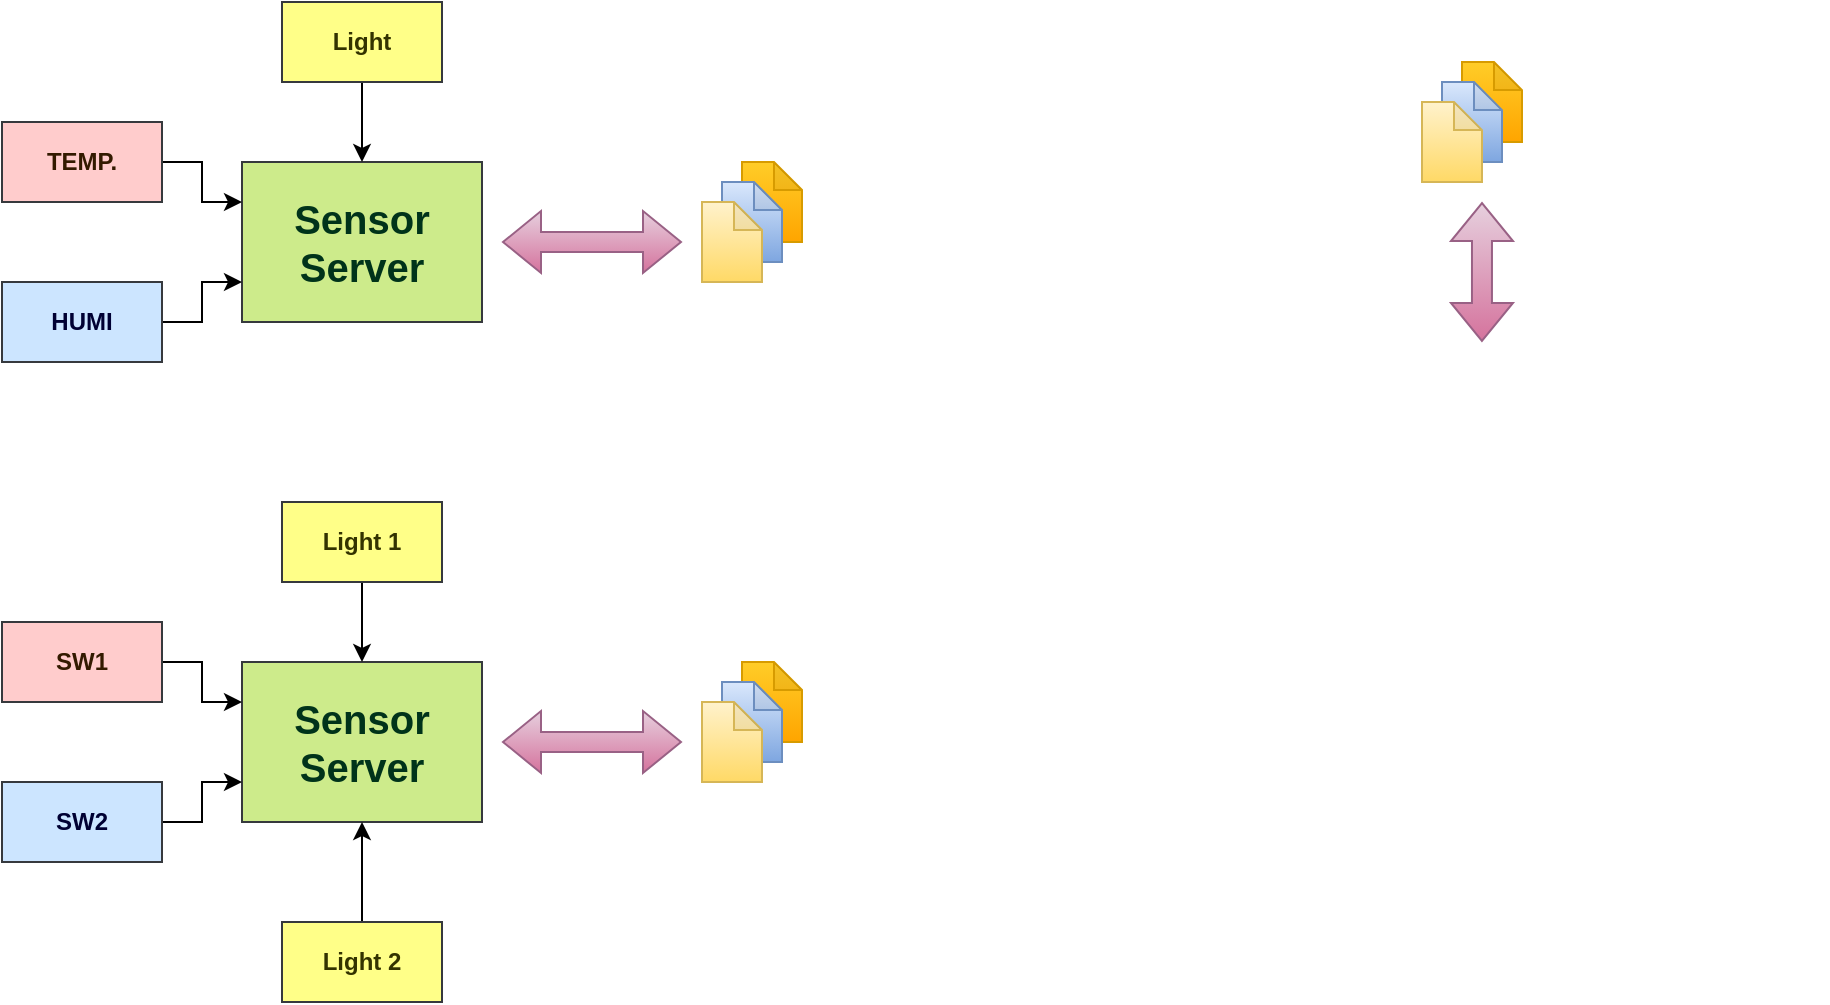 <mxfile version="22.1.21" type="device">
  <diagram name="Page-1" id="y-1cjle-SIBhv2Ze2WCQ">
    <mxGraphModel dx="1393" dy="823" grid="1" gridSize="10" guides="1" tooltips="1" connect="1" arrows="1" fold="1" page="1" pageScale="1" pageWidth="1169" pageHeight="827" math="0" shadow="0">
      <root>
        <mxCell id="0" />
        <mxCell id="1" parent="0" />
        <mxCell id="7reZL-gcOhA8HGRM4dM5-1" value="&lt;font color=&quot;#00331a&quot; style=&quot;font-size: 20px;&quot;&gt;Sensor Server&lt;/font&gt;" style="rounded=0;whiteSpace=wrap;html=1;fontStyle=1;fillColor=#cdeb8b;strokeColor=#36393d;" vertex="1" parent="1">
          <mxGeometry x="200" y="200" width="120" height="80" as="geometry" />
        </mxCell>
        <mxCell id="7reZL-gcOhA8HGRM4dM5-8" style="edgeStyle=orthogonalEdgeStyle;rounded=0;orthogonalLoop=1;jettySize=auto;html=1;entryX=0.5;entryY=0;entryDx=0;entryDy=0;fontStyle=1" edge="1" parent="1" source="7reZL-gcOhA8HGRM4dM5-3" target="7reZL-gcOhA8HGRM4dM5-1">
          <mxGeometry relative="1" as="geometry" />
        </mxCell>
        <mxCell id="7reZL-gcOhA8HGRM4dM5-3" value="&lt;font color=&quot;#333300&quot;&gt;&lt;span&gt;Light&lt;/span&gt;&lt;/font&gt;" style="rounded=0;whiteSpace=wrap;html=1;fillColor=#ffff88;strokeColor=#36393d;fontStyle=1" vertex="1" parent="1">
          <mxGeometry x="220" y="120" width="80" height="40" as="geometry" />
        </mxCell>
        <mxCell id="7reZL-gcOhA8HGRM4dM5-6" style="edgeStyle=orthogonalEdgeStyle;rounded=0;orthogonalLoop=1;jettySize=auto;html=1;entryX=0;entryY=0.25;entryDx=0;entryDy=0;fontStyle=1" edge="1" parent="1" source="7reZL-gcOhA8HGRM4dM5-4" target="7reZL-gcOhA8HGRM4dM5-1">
          <mxGeometry relative="1" as="geometry" />
        </mxCell>
        <mxCell id="7reZL-gcOhA8HGRM4dM5-4" value="&lt;font color=&quot;#331a00&quot;&gt;TEMP.&lt;/font&gt;" style="rounded=0;whiteSpace=wrap;html=1;fontStyle=1;fillColor=#ffcccc;strokeColor=#36393d;" vertex="1" parent="1">
          <mxGeometry x="80" y="180" width="80" height="40" as="geometry" />
        </mxCell>
        <mxCell id="7reZL-gcOhA8HGRM4dM5-7" style="edgeStyle=orthogonalEdgeStyle;rounded=0;orthogonalLoop=1;jettySize=auto;html=1;entryX=0;entryY=0.75;entryDx=0;entryDy=0;fontStyle=1" edge="1" parent="1" source="7reZL-gcOhA8HGRM4dM5-5" target="7reZL-gcOhA8HGRM4dM5-1">
          <mxGeometry relative="1" as="geometry" />
        </mxCell>
        <mxCell id="7reZL-gcOhA8HGRM4dM5-5" value="&lt;font color=&quot;#000033&quot;&gt;HUMI&lt;/font&gt;" style="rounded=0;whiteSpace=wrap;html=1;fontStyle=1;fillColor=#cce5ff;strokeColor=#36393d;" vertex="1" parent="1">
          <mxGeometry x="80" y="260" width="80" height="40" as="geometry" />
        </mxCell>
        <mxCell id="7reZL-gcOhA8HGRM4dM5-10" value="" style="shape=note;whiteSpace=wrap;html=1;backgroundOutline=1;darkOpacity=0.05;size=14;fontStyle=1;fillColor=#ffcd28;gradientColor=#ffa500;strokeColor=#d79b00;" vertex="1" parent="1">
          <mxGeometry x="450" y="200" width="30" height="40" as="geometry" />
        </mxCell>
        <mxCell id="7reZL-gcOhA8HGRM4dM5-11" value="" style="shape=note;whiteSpace=wrap;html=1;backgroundOutline=1;darkOpacity=0.05;size=14;fontStyle=1;fillColor=#dae8fc;gradientColor=#7ea6e0;strokeColor=#6c8ebf;" vertex="1" parent="1">
          <mxGeometry x="440" y="210" width="30" height="40" as="geometry" />
        </mxCell>
        <mxCell id="7reZL-gcOhA8HGRM4dM5-12" value="" style="shape=note;whiteSpace=wrap;html=1;backgroundOutline=1;darkOpacity=0.05;size=14;fontStyle=1;fillColor=#fff2cc;gradientColor=#ffd966;strokeColor=#d6b656;" vertex="1" parent="1">
          <mxGeometry x="430" y="220" width="30" height="40" as="geometry" />
        </mxCell>
        <mxCell id="7reZL-gcOhA8HGRM4dM5-13" value="" style="shape=flexArrow;endArrow=classic;startArrow=classic;html=1;rounded=0;fontStyle=1;fillColor=#e6d0de;gradientColor=#d5739d;strokeColor=#996185;" edge="1" parent="1">
          <mxGeometry width="100" height="100" relative="1" as="geometry">
            <mxPoint x="330" y="240" as="sourcePoint" />
            <mxPoint x="420" y="240" as="targetPoint" />
          </mxGeometry>
        </mxCell>
        <mxCell id="7reZL-gcOhA8HGRM4dM5-14" value="&lt;font color=&quot;#00331a&quot; style=&quot;font-size: 20px;&quot;&gt;Sensor Server&lt;/font&gt;" style="rounded=0;whiteSpace=wrap;html=1;fontStyle=1;fillColor=#cdeb8b;strokeColor=#36393d;" vertex="1" parent="1">
          <mxGeometry x="200" y="450" width="120" height="80" as="geometry" />
        </mxCell>
        <mxCell id="7reZL-gcOhA8HGRM4dM5-15" style="edgeStyle=orthogonalEdgeStyle;rounded=0;orthogonalLoop=1;jettySize=auto;html=1;entryX=0.5;entryY=0;entryDx=0;entryDy=0;fontStyle=1" edge="1" parent="1" source="7reZL-gcOhA8HGRM4dM5-16" target="7reZL-gcOhA8HGRM4dM5-14">
          <mxGeometry relative="1" as="geometry" />
        </mxCell>
        <mxCell id="7reZL-gcOhA8HGRM4dM5-16" value="&lt;font color=&quot;#333300&quot;&gt;&lt;span&gt;Light 1&lt;/span&gt;&lt;/font&gt;" style="rounded=0;whiteSpace=wrap;html=1;fillColor=#ffff88;strokeColor=#36393d;fontStyle=1" vertex="1" parent="1">
          <mxGeometry x="220" y="370" width="80" height="40" as="geometry" />
        </mxCell>
        <mxCell id="7reZL-gcOhA8HGRM4dM5-17" style="edgeStyle=orthogonalEdgeStyle;rounded=0;orthogonalLoop=1;jettySize=auto;html=1;entryX=0;entryY=0.25;entryDx=0;entryDy=0;fontStyle=1" edge="1" parent="1" source="7reZL-gcOhA8HGRM4dM5-18" target="7reZL-gcOhA8HGRM4dM5-14">
          <mxGeometry relative="1" as="geometry" />
        </mxCell>
        <mxCell id="7reZL-gcOhA8HGRM4dM5-18" value="&lt;font color=&quot;#331a00&quot;&gt;SW1&lt;/font&gt;" style="rounded=0;whiteSpace=wrap;html=1;fontStyle=1;fillColor=#ffcccc;strokeColor=#36393d;" vertex="1" parent="1">
          <mxGeometry x="80" y="430" width="80" height="40" as="geometry" />
        </mxCell>
        <mxCell id="7reZL-gcOhA8HGRM4dM5-19" style="edgeStyle=orthogonalEdgeStyle;rounded=0;orthogonalLoop=1;jettySize=auto;html=1;entryX=0;entryY=0.75;entryDx=0;entryDy=0;fontStyle=1" edge="1" parent="1" source="7reZL-gcOhA8HGRM4dM5-20" target="7reZL-gcOhA8HGRM4dM5-14">
          <mxGeometry relative="1" as="geometry" />
        </mxCell>
        <mxCell id="7reZL-gcOhA8HGRM4dM5-20" value="&lt;font color=&quot;#000033&quot;&gt;SW2&lt;/font&gt;" style="rounded=0;whiteSpace=wrap;html=1;fontStyle=1;fillColor=#cce5ff;strokeColor=#36393d;" vertex="1" parent="1">
          <mxGeometry x="80" y="510" width="80" height="40" as="geometry" />
        </mxCell>
        <mxCell id="7reZL-gcOhA8HGRM4dM5-21" value="" style="shape=note;whiteSpace=wrap;html=1;backgroundOutline=1;darkOpacity=0.05;size=14;fontStyle=1;fillColor=#ffcd28;gradientColor=#ffa500;strokeColor=#d79b00;" vertex="1" parent="1">
          <mxGeometry x="450" y="450" width="30" height="40" as="geometry" />
        </mxCell>
        <mxCell id="7reZL-gcOhA8HGRM4dM5-22" value="" style="shape=note;whiteSpace=wrap;html=1;backgroundOutline=1;darkOpacity=0.05;size=14;fontStyle=1;fillColor=#dae8fc;gradientColor=#7ea6e0;strokeColor=#6c8ebf;" vertex="1" parent="1">
          <mxGeometry x="440" y="460" width="30" height="40" as="geometry" />
        </mxCell>
        <mxCell id="7reZL-gcOhA8HGRM4dM5-23" value="" style="shape=note;whiteSpace=wrap;html=1;backgroundOutline=1;darkOpacity=0.05;size=14;fontStyle=1;fillColor=#fff2cc;gradientColor=#ffd966;strokeColor=#d6b656;" vertex="1" parent="1">
          <mxGeometry x="430" y="470" width="30" height="40" as="geometry" />
        </mxCell>
        <mxCell id="7reZL-gcOhA8HGRM4dM5-24" value="" style="shape=flexArrow;endArrow=classic;startArrow=classic;html=1;rounded=0;fontStyle=1;fillColor=#e6d0de;gradientColor=#d5739d;strokeColor=#996185;" edge="1" parent="1">
          <mxGeometry width="100" height="100" relative="1" as="geometry">
            <mxPoint x="330" y="490" as="sourcePoint" />
            <mxPoint x="420" y="490" as="targetPoint" />
          </mxGeometry>
        </mxCell>
        <mxCell id="7reZL-gcOhA8HGRM4dM5-26" style="edgeStyle=orthogonalEdgeStyle;rounded=0;orthogonalLoop=1;jettySize=auto;html=1;entryX=0.5;entryY=1;entryDx=0;entryDy=0;" edge="1" parent="1" source="7reZL-gcOhA8HGRM4dM5-25" target="7reZL-gcOhA8HGRM4dM5-14">
          <mxGeometry relative="1" as="geometry" />
        </mxCell>
        <mxCell id="7reZL-gcOhA8HGRM4dM5-25" value="&lt;font color=&quot;#333300&quot;&gt;&lt;span&gt;Light 2&lt;/span&gt;&lt;/font&gt;" style="rounded=0;whiteSpace=wrap;html=1;fillColor=#ffff88;strokeColor=#36393d;fontStyle=1" vertex="1" parent="1">
          <mxGeometry x="220" y="580" width="80" height="40" as="geometry" />
        </mxCell>
        <mxCell id="7reZL-gcOhA8HGRM4dM5-28" value="" style="shape=image;verticalLabelPosition=bottom;labelBackgroundColor=default;verticalAlign=top;aspect=fixed;imageAspect=0;image=https://www.pngkey.com/png/full/985-9850611_raspberry-pi-zero-w-w-python-raspberry-pi.png;" vertex="1" parent="1">
          <mxGeometry x="690" y="300" width="303" height="144.54" as="geometry" />
        </mxCell>
        <mxCell id="7reZL-gcOhA8HGRM4dM5-29" value="" style="shape=note;whiteSpace=wrap;html=1;backgroundOutline=1;darkOpacity=0.05;size=14;fontStyle=1;fillColor=#ffcd28;gradientColor=#ffa500;strokeColor=#d79b00;" vertex="1" parent="1">
          <mxGeometry x="810" y="150.03" width="30" height="40" as="geometry" />
        </mxCell>
        <mxCell id="7reZL-gcOhA8HGRM4dM5-30" value="" style="shape=note;whiteSpace=wrap;html=1;backgroundOutline=1;darkOpacity=0.05;size=14;fontStyle=1;fillColor=#dae8fc;gradientColor=#7ea6e0;strokeColor=#6c8ebf;" vertex="1" parent="1">
          <mxGeometry x="800" y="160.03" width="30" height="40" as="geometry" />
        </mxCell>
        <mxCell id="7reZL-gcOhA8HGRM4dM5-31" value="" style="shape=note;whiteSpace=wrap;html=1;backgroundOutline=1;darkOpacity=0.05;size=14;fontStyle=1;fillColor=#fff2cc;gradientColor=#ffd966;strokeColor=#d6b656;" vertex="1" parent="1">
          <mxGeometry x="790" y="170.03" width="30" height="40" as="geometry" />
        </mxCell>
        <mxCell id="7reZL-gcOhA8HGRM4dM5-32" value="" style="shape=flexArrow;endArrow=classic;startArrow=classic;html=1;rounded=0;fontStyle=1;fillColor=#e6d0de;gradientColor=#d5739d;strokeColor=#996185;entryX=0.99;entryY=0.138;entryDx=0;entryDy=0;entryPerimeter=0;" edge="1" parent="1">
          <mxGeometry width="100" height="100" relative="1" as="geometry">
            <mxPoint x="820" y="220.03" as="sourcePoint" />
            <mxPoint x="819.97" y="289.977" as="targetPoint" />
          </mxGeometry>
        </mxCell>
      </root>
    </mxGraphModel>
  </diagram>
</mxfile>
